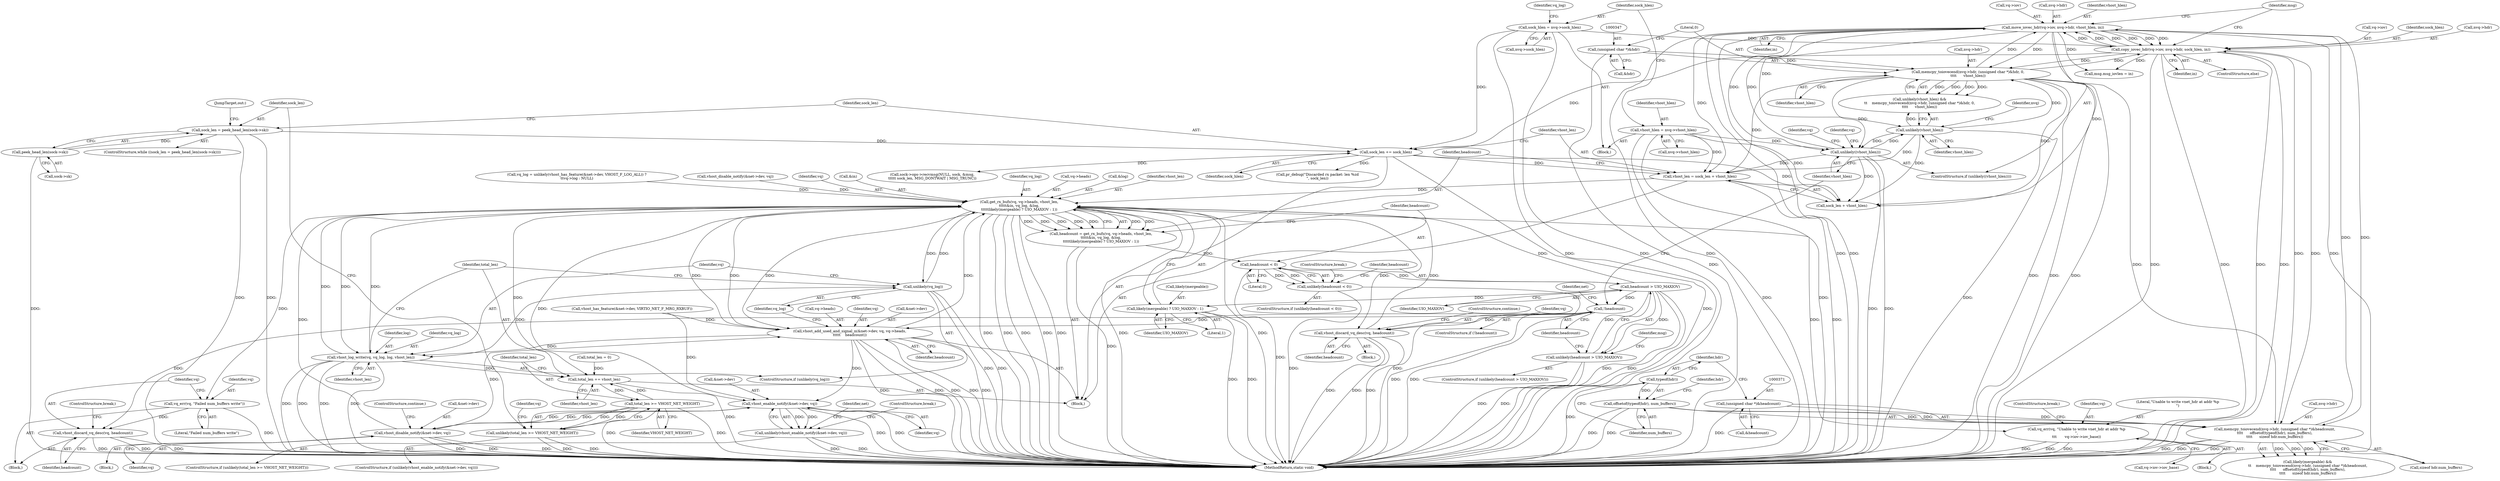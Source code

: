 digraph "0_linux_d8316f3991d207fe32881a9ac20241be8fa2bad0_0@integer" {
"1000210" [label="(Call,vhost_len = sock_len + vhost_hlen)"];
"1000207" [label="(Call,sock_len += sock_hlen)"];
"1000299" [label="(Call,copy_iovec_hdr(vq->iov, nvq->hdr, sock_hlen, in))"];
"1000289" [label="(Call,move_iovec_hdr(vq->iov, nvq->hdr, vhost_hlen, in))"];
"1000342" [label="(Call,memcpy_toiovecend(nvq->hdr, (unsigned char *)&hdr, 0,\n\t\t\t\t      vhost_hlen))"];
"1000346" [label="(Call,(unsigned char *)&hdr)"];
"1000340" [label="(Call,unlikely(vhost_hlen))"];
"1000287" [label="(Call,unlikely((vhost_hlen)))"];
"1000167" [label="(Call,vhost_hlen = nvq->vhost_hlen)"];
"1000366" [label="(Call,memcpy_toiovecend(nvq->hdr, (unsigned char *)&headcount,\n\t\t\t\t      offsetof(typeof(hdr), num_buffers),\n\t\t\t\t      sizeof hdr.num_buffers))"];
"1000370" [label="(Call,(unsigned char *)&headcount)"];
"1000374" [label="(Call,offsetof(typeof(hdr), num_buffers))"];
"1000375" [label="(Call,typeof(hdr))"];
"1000172" [label="(Call,sock_hlen = nvq->sock_hlen)"];
"1000200" [label="(Call,sock_len = peek_head_len(sock->sk))"];
"1000202" [label="(Call,peek_head_len(sock->sk))"];
"1000217" [label="(Call,get_rx_bufs(vq, vq->heads, vhost_len,\n\t\t\t\t\t&in, vq_log, &log,\n\t\t\t\t\tlikely(mergeable) ? UIO_MAXIOV : 1))"];
"1000215" [label="(Call,headcount = get_rx_bufs(vq, vq->heads, vhost_len,\n\t\t\t\t\t&in, vq_log, &log,\n\t\t\t\t\tlikely(mergeable) ? UIO_MAXIOV : 1))"];
"1000235" [label="(Call,headcount < 0)"];
"1000234" [label="(Call,unlikely(headcount < 0))"];
"1000241" [label="(Call,headcount > UIO_MAXIOV)"];
"1000228" [label="(Call,likely(mergeable) ? UIO_MAXIOV : 1)"];
"1000240" [label="(Call,unlikely(headcount > UIO_MAXIOV))"];
"1000266" [label="(Call,!headcount)"];
"1000334" [label="(Call,vhost_discard_vq_desc(vq, headcount))"];
"1000386" [label="(Call,vhost_discard_vq_desc(vq, headcount))"];
"1000390" [label="(Call,vhost_add_used_and_signal_n(&net->dev, vq, vq->heads,\n\t\t\t\t\t    headcount))"];
"1000271" [label="(Call,vhost_enable_notify(&net->dev, vq))"];
"1000270" [label="(Call,unlikely(vhost_enable_notify(&net->dev, vq)))"];
"1000278" [label="(Call,vhost_disable_notify(&net->dev, vq))"];
"1000403" [label="(Call,vhost_log_write(vq, vq_log, log, vhost_len))"];
"1000408" [label="(Call,total_len += vhost_len)"];
"1000413" [label="(Call,total_len >= VHOST_NET_WEIGHT)"];
"1000412" [label="(Call,unlikely(total_len >= VHOST_NET_WEIGHT))"];
"1000353" [label="(Call,vq_err(vq, \"Unable to write vnet_hdr at addr %p\n\",\n\t\t\t       vq->iov->iov_base))"];
"1000383" [label="(Call,vq_err(vq, \"Failed num_buffers write\"))"];
"1000401" [label="(Call,unlikely(vq_log))"];
"1000414" [label="(Identifier,total_len)"];
"1000340" [label="(Call,unlikely(vhost_hlen))"];
"1000225" [label="(Identifier,vq_log)"];
"1000382" [label="(Block,)"];
"1000276" [label="(Identifier,vq)"];
"1000172" [label="(Call,sock_hlen = nvq->sock_hlen)"];
"1000281" [label="(Identifier,net)"];
"1000113" [label="(Block,)"];
"1000178" [label="(Identifier,vq_log)"];
"1000270" [label="(Call,unlikely(vhost_enable_notify(&net->dev, vq)))"];
"1000234" [label="(Call,unlikely(headcount < 0))"];
"1000351" [label="(Identifier,vhost_hlen)"];
"1000219" [label="(Call,vq->heads)"];
"1000271" [label="(Call,vhost_enable_notify(&net->dev, vq))"];
"1000334" [label="(Call,vhost_discard_vq_desc(vq, headcount))"];
"1000378" [label="(Call,sizeof hdr.num_buffers)"];
"1000215" [label="(Call,headcount = get_rx_bufs(vq, vq->heads, vhost_len,\n\t\t\t\t\t&in, vq_log, &log,\n\t\t\t\t\tlikely(mergeable) ? UIO_MAXIOV : 1))"];
"1000242" [label="(Identifier,headcount)"];
"1000423" [label="(JumpTarget,out:)"];
"1000407" [label="(Identifier,vhost_len)"];
"1000388" [label="(Identifier,headcount)"];
"1000212" [label="(Call,sock_len + vhost_hlen)"];
"1000355" [label="(Literal,\"Unable to write vnet_hdr at addr %p\n\")"];
"1000403" [label="(Call,vhost_log_write(vq, vq_log, log, vhost_len))"];
"1000226" [label="(Call,&log)"];
"1000384" [label="(Identifier,vq)"];
"1000285" [label="(ControlStructure,break;)"];
"1000377" [label="(Identifier,num_buffers)"];
"1000406" [label="(Identifier,log)"];
"1000361" [label="(ControlStructure,break;)"];
"1000387" [label="(Identifier,vq)"];
"1000243" [label="(Identifier,UIO_MAXIOV)"];
"1000367" [label="(Call,nvq->hdr)"];
"1000240" [label="(Call,unlikely(headcount > UIO_MAXIOV))"];
"1000222" [label="(Identifier,vhost_len)"];
"1000207" [label="(Call,sock_len += sock_hlen)"];
"1000247" [label="(Identifier,msg)"];
"1000279" [label="(Call,&net->dev)"];
"1000289" [label="(Call,move_iovec_hdr(vq->iov, nvq->hdr, vhost_hlen, in))"];
"1000193" [label="(Call,vhost_has_feature(&net->dev, VIRTIO_NET_F_MRG_RXBUF))"];
"1000342" [label="(Call,memcpy_toiovecend(nvq->hdr, (unsigned char *)&hdr, 0,\n\t\t\t\t      vhost_hlen))"];
"1000216" [label="(Identifier,headcount)"];
"1000372" [label="(Call,&headcount)"];
"1000239" [label="(ControlStructure,if (unlikely(headcount > UIO_MAXIOV)))"];
"1000415" [label="(Identifier,VHOST_NET_WEIGHT)"];
"1000177" [label="(Call,vq_log = unlikely(vhost_has_feature(&net->dev, VHOST_F_LOG_ALL)) ?\n\t\tvq->log : NULL)"];
"1000168" [label="(Identifier,vhost_hlen)"];
"1000401" [label="(Call,unlikely(vq_log))"];
"1000429" [label="(MethodReturn,static void)"];
"1000375" [label="(Call,typeof(hdr))"];
"1000161" [label="(Call,vhost_disable_notify(&net->dev, vq))"];
"1000356" [label="(Call,vq->iov->iov_base)"];
"1000286" [label="(ControlStructure,if (unlikely((vhost_hlen))))"];
"1000269" [label="(ControlStructure,if (unlikely(vhost_enable_notify(&net->dev, vq))))"];
"1000315" [label="(Call,sock->ops->recvmsg(NULL, sock, &msg,\n\t\t\t\t\t sock_len, MSG_DONTWAIT | MSG_TRUNC))"];
"1000370" [label="(Call,(unsigned char *)&headcount)"];
"1000267" [label="(Identifier,headcount)"];
"1000374" [label="(Call,offsetof(typeof(hdr), num_buffers))"];
"1000408" [label="(Call,total_len += vhost_len)"];
"1000203" [label="(Call,sock->sk)"];
"1000297" [label="(Identifier,in)"];
"1000350" [label="(Literal,0)"];
"1000396" [label="(Call,vq->heads)"];
"1000278" [label="(Call,vhost_disable_notify(&net->dev, vq))"];
"1000383" [label="(Call,vq_err(vq, \"Failed num_buffers write\"))"];
"1000206" [label="(Block,)"];
"1000228" [label="(Call,likely(mergeable) ? UIO_MAXIOV : 1)"];
"1000236" [label="(Identifier,headcount)"];
"1000277" [label="(Block,)"];
"1000411" [label="(ControlStructure,if (unlikely(total_len >= VHOST_NET_WEIGHT)))"];
"1000343" [label="(Call,nvq->hdr)"];
"1000233" [label="(ControlStructure,if (unlikely(headcount < 0)))"];
"1000363" [label="(Call,likely(mergeable) &&\n\t\t    memcpy_toiovecend(nvq->hdr, (unsigned char *)&headcount,\n\t\t\t\t      offsetof(typeof(hdr), num_buffers),\n\t\t\t\t      sizeof hdr.num_buffers))"];
"1000232" [label="(Literal,1)"];
"1000335" [label="(Identifier,vq)"];
"1000274" [label="(Identifier,net)"];
"1000218" [label="(Identifier,vq)"];
"1000380" [label="(Identifier,hdr)"];
"1000266" [label="(Call,!headcount)"];
"1000235" [label="(Call,headcount < 0)"];
"1000308" [label="(Call,msg.msg_iovlen = in)"];
"1000238" [label="(ControlStructure,break;)"];
"1000420" [label="(Identifier,vq)"];
"1000376" [label="(Identifier,hdr)"];
"1000209" [label="(Identifier,sock_hlen)"];
"1000200" [label="(Call,sock_len = peek_head_len(sock->sk))"];
"1000261" [label="(Call,pr_debug(\"Discarded rx packet: len %zd\n\", sock_len))"];
"1000353" [label="(Call,vq_err(vq, \"Unable to write vnet_hdr at addr %p\n\",\n\t\t\t       vq->iov->iov_base))"];
"1000136" [label="(Call,total_len = 0)"];
"1000307" [label="(Identifier,in)"];
"1000410" [label="(Identifier,vhost_len)"];
"1000229" [label="(Call,likely(mergeable))"];
"1000405" [label="(Identifier,vq_log)"];
"1000348" [label="(Call,&hdr)"];
"1000272" [label="(Call,&net->dev)"];
"1000341" [label="(Identifier,vhost_hlen)"];
"1000300" [label="(Call,vq->iov)"];
"1000339" [label="(Call,unlikely(vhost_hlen) &&\n\t\t    memcpy_toiovecend(nvq->hdr, (unsigned char *)&hdr, 0,\n\t\t\t\t      vhost_hlen))"];
"1000293" [label="(Call,nvq->hdr)"];
"1000389" [label="(ControlStructure,break;)"];
"1000409" [label="(Identifier,total_len)"];
"1000306" [label="(Identifier,sock_hlen)"];
"1000283" [label="(Identifier,vq)"];
"1000301" [label="(Identifier,vq)"];
"1000241" [label="(Call,headcount > UIO_MAXIOV)"];
"1000346" [label="(Call,(unsigned char *)&hdr)"];
"1000223" [label="(Call,&in)"];
"1000208" [label="(Identifier,sock_len)"];
"1000413" [label="(Call,total_len >= VHOST_NET_WEIGHT)"];
"1000354" [label="(Identifier,vq)"];
"1000211" [label="(Identifier,vhost_len)"];
"1000329" [label="(Block,)"];
"1000296" [label="(Identifier,vhost_hlen)"];
"1000290" [label="(Call,vq->iov)"];
"1000352" [label="(Block,)"];
"1000231" [label="(Identifier,UIO_MAXIOV)"];
"1000336" [label="(Identifier,headcount)"];
"1000201" [label="(Identifier,sock_len)"];
"1000402" [label="(Identifier,vq_log)"];
"1000291" [label="(Identifier,vq)"];
"1000299" [label="(Call,copy_iovec_hdr(vq->iov, nvq->hdr, sock_hlen, in))"];
"1000399" [label="(Identifier,headcount)"];
"1000298" [label="(ControlStructure,else)"];
"1000310" [label="(Identifier,msg)"];
"1000265" [label="(ControlStructure,if (!headcount))"];
"1000303" [label="(Call,nvq->hdr)"];
"1000202" [label="(Call,peek_head_len(sock->sk))"];
"1000412" [label="(Call,unlikely(total_len >= VHOST_NET_WEIGHT))"];
"1000169" [label="(Call,nvq->vhost_hlen)"];
"1000395" [label="(Identifier,vq)"];
"1000199" [label="(ControlStructure,while ((sock_len = peek_head_len(sock->sk))))"];
"1000404" [label="(Identifier,vq)"];
"1000386" [label="(Call,vhost_discard_vq_desc(vq, headcount))"];
"1000284" [label="(ControlStructure,continue;)"];
"1000390" [label="(Call,vhost_add_used_and_signal_n(&net->dev, vq, vq->heads,\n\t\t\t\t\t    headcount))"];
"1000174" [label="(Call,nvq->sock_hlen)"];
"1000391" [label="(Call,&net->dev)"];
"1000337" [label="(ControlStructure,continue;)"];
"1000210" [label="(Call,vhost_len = sock_len + vhost_hlen)"];
"1000237" [label="(Literal,0)"];
"1000344" [label="(Identifier,nvq)"];
"1000217" [label="(Call,get_rx_bufs(vq, vq->heads, vhost_len,\n\t\t\t\t\t&in, vq_log, &log,\n\t\t\t\t\tlikely(mergeable) ? UIO_MAXIOV : 1))"];
"1000366" [label="(Call,memcpy_toiovecend(nvq->hdr, (unsigned char *)&headcount,\n\t\t\t\t      offsetof(typeof(hdr), num_buffers),\n\t\t\t\t      sizeof hdr.num_buffers))"];
"1000385" [label="(Literal,\"Failed num_buffers write\")"];
"1000287" [label="(Call,unlikely((vhost_hlen)))"];
"1000173" [label="(Identifier,sock_hlen)"];
"1000167" [label="(Call,vhost_hlen = nvq->vhost_hlen)"];
"1000400" [label="(ControlStructure,if (unlikely(vq_log)))"];
"1000288" [label="(Identifier,vhost_hlen)"];
"1000210" -> "1000206"  [label="AST: "];
"1000210" -> "1000212"  [label="CFG: "];
"1000211" -> "1000210"  [label="AST: "];
"1000212" -> "1000210"  [label="AST: "];
"1000216" -> "1000210"  [label="CFG: "];
"1000210" -> "1000429"  [label="DDG: "];
"1000207" -> "1000210"  [label="DDG: "];
"1000167" -> "1000210"  [label="DDG: "];
"1000342" -> "1000210"  [label="DDG: "];
"1000289" -> "1000210"  [label="DDG: "];
"1000287" -> "1000210"  [label="DDG: "];
"1000340" -> "1000210"  [label="DDG: "];
"1000210" -> "1000217"  [label="DDG: "];
"1000207" -> "1000206"  [label="AST: "];
"1000207" -> "1000209"  [label="CFG: "];
"1000208" -> "1000207"  [label="AST: "];
"1000209" -> "1000207"  [label="AST: "];
"1000211" -> "1000207"  [label="CFG: "];
"1000207" -> "1000429"  [label="DDG: "];
"1000299" -> "1000207"  [label="DDG: "];
"1000172" -> "1000207"  [label="DDG: "];
"1000200" -> "1000207"  [label="DDG: "];
"1000207" -> "1000212"  [label="DDG: "];
"1000207" -> "1000261"  [label="DDG: "];
"1000207" -> "1000315"  [label="DDG: "];
"1000299" -> "1000298"  [label="AST: "];
"1000299" -> "1000307"  [label="CFG: "];
"1000300" -> "1000299"  [label="AST: "];
"1000303" -> "1000299"  [label="AST: "];
"1000306" -> "1000299"  [label="AST: "];
"1000307" -> "1000299"  [label="AST: "];
"1000310" -> "1000299"  [label="CFG: "];
"1000299" -> "1000429"  [label="DDG: "];
"1000299" -> "1000429"  [label="DDG: "];
"1000299" -> "1000429"  [label="DDG: "];
"1000299" -> "1000429"  [label="DDG: "];
"1000299" -> "1000289"  [label="DDG: "];
"1000299" -> "1000289"  [label="DDG: "];
"1000299" -> "1000289"  [label="DDG: "];
"1000289" -> "1000299"  [label="DDG: "];
"1000289" -> "1000299"  [label="DDG: "];
"1000289" -> "1000299"  [label="DDG: "];
"1000342" -> "1000299"  [label="DDG: "];
"1000366" -> "1000299"  [label="DDG: "];
"1000172" -> "1000299"  [label="DDG: "];
"1000299" -> "1000308"  [label="DDG: "];
"1000299" -> "1000342"  [label="DDG: "];
"1000299" -> "1000366"  [label="DDG: "];
"1000289" -> "1000286"  [label="AST: "];
"1000289" -> "1000297"  [label="CFG: "];
"1000290" -> "1000289"  [label="AST: "];
"1000293" -> "1000289"  [label="AST: "];
"1000296" -> "1000289"  [label="AST: "];
"1000297" -> "1000289"  [label="AST: "];
"1000310" -> "1000289"  [label="CFG: "];
"1000289" -> "1000429"  [label="DDG: "];
"1000289" -> "1000429"  [label="DDG: "];
"1000289" -> "1000429"  [label="DDG: "];
"1000289" -> "1000429"  [label="DDG: "];
"1000289" -> "1000212"  [label="DDG: "];
"1000289" -> "1000287"  [label="DDG: "];
"1000342" -> "1000289"  [label="DDG: "];
"1000366" -> "1000289"  [label="DDG: "];
"1000287" -> "1000289"  [label="DDG: "];
"1000289" -> "1000308"  [label="DDG: "];
"1000289" -> "1000340"  [label="DDG: "];
"1000289" -> "1000342"  [label="DDG: "];
"1000289" -> "1000366"  [label="DDG: "];
"1000342" -> "1000339"  [label="AST: "];
"1000342" -> "1000351"  [label="CFG: "];
"1000343" -> "1000342"  [label="AST: "];
"1000346" -> "1000342"  [label="AST: "];
"1000350" -> "1000342"  [label="AST: "];
"1000351" -> "1000342"  [label="AST: "];
"1000339" -> "1000342"  [label="CFG: "];
"1000342" -> "1000429"  [label="DDG: "];
"1000342" -> "1000429"  [label="DDG: "];
"1000342" -> "1000429"  [label="DDG: "];
"1000342" -> "1000212"  [label="DDG: "];
"1000342" -> "1000287"  [label="DDG: "];
"1000342" -> "1000339"  [label="DDG: "];
"1000342" -> "1000339"  [label="DDG: "];
"1000342" -> "1000339"  [label="DDG: "];
"1000342" -> "1000339"  [label="DDG: "];
"1000346" -> "1000342"  [label="DDG: "];
"1000340" -> "1000342"  [label="DDG: "];
"1000342" -> "1000366"  [label="DDG: "];
"1000346" -> "1000348"  [label="CFG: "];
"1000347" -> "1000346"  [label="AST: "];
"1000348" -> "1000346"  [label="AST: "];
"1000350" -> "1000346"  [label="CFG: "];
"1000346" -> "1000429"  [label="DDG: "];
"1000340" -> "1000339"  [label="AST: "];
"1000340" -> "1000341"  [label="CFG: "];
"1000341" -> "1000340"  [label="AST: "];
"1000344" -> "1000340"  [label="CFG: "];
"1000339" -> "1000340"  [label="CFG: "];
"1000340" -> "1000429"  [label="DDG: "];
"1000340" -> "1000212"  [label="DDG: "];
"1000340" -> "1000287"  [label="DDG: "];
"1000340" -> "1000339"  [label="DDG: "];
"1000287" -> "1000340"  [label="DDG: "];
"1000287" -> "1000286"  [label="AST: "];
"1000287" -> "1000288"  [label="CFG: "];
"1000288" -> "1000287"  [label="AST: "];
"1000291" -> "1000287"  [label="CFG: "];
"1000301" -> "1000287"  [label="CFG: "];
"1000287" -> "1000429"  [label="DDG: "];
"1000287" -> "1000429"  [label="DDG: "];
"1000287" -> "1000212"  [label="DDG: "];
"1000167" -> "1000287"  [label="DDG: "];
"1000167" -> "1000113"  [label="AST: "];
"1000167" -> "1000169"  [label="CFG: "];
"1000168" -> "1000167"  [label="AST: "];
"1000169" -> "1000167"  [label="AST: "];
"1000173" -> "1000167"  [label="CFG: "];
"1000167" -> "1000429"  [label="DDG: "];
"1000167" -> "1000429"  [label="DDG: "];
"1000167" -> "1000212"  [label="DDG: "];
"1000366" -> "1000363"  [label="AST: "];
"1000366" -> "1000378"  [label="CFG: "];
"1000367" -> "1000366"  [label="AST: "];
"1000370" -> "1000366"  [label="AST: "];
"1000374" -> "1000366"  [label="AST: "];
"1000378" -> "1000366"  [label="AST: "];
"1000363" -> "1000366"  [label="CFG: "];
"1000366" -> "1000429"  [label="DDG: "];
"1000366" -> "1000429"  [label="DDG: "];
"1000366" -> "1000429"  [label="DDG: "];
"1000366" -> "1000363"  [label="DDG: "];
"1000366" -> "1000363"  [label="DDG: "];
"1000366" -> "1000363"  [label="DDG: "];
"1000370" -> "1000366"  [label="DDG: "];
"1000374" -> "1000366"  [label="DDG: "];
"1000374" -> "1000366"  [label="DDG: "];
"1000370" -> "1000372"  [label="CFG: "];
"1000371" -> "1000370"  [label="AST: "];
"1000372" -> "1000370"  [label="AST: "];
"1000376" -> "1000370"  [label="CFG: "];
"1000370" -> "1000429"  [label="DDG: "];
"1000374" -> "1000377"  [label="CFG: "];
"1000375" -> "1000374"  [label="AST: "];
"1000377" -> "1000374"  [label="AST: "];
"1000380" -> "1000374"  [label="CFG: "];
"1000374" -> "1000429"  [label="DDG: "];
"1000374" -> "1000429"  [label="DDG: "];
"1000375" -> "1000374"  [label="DDG: "];
"1000375" -> "1000376"  [label="CFG: "];
"1000376" -> "1000375"  [label="AST: "];
"1000377" -> "1000375"  [label="CFG: "];
"1000375" -> "1000429"  [label="DDG: "];
"1000172" -> "1000113"  [label="AST: "];
"1000172" -> "1000174"  [label="CFG: "];
"1000173" -> "1000172"  [label="AST: "];
"1000174" -> "1000172"  [label="AST: "];
"1000178" -> "1000172"  [label="CFG: "];
"1000172" -> "1000429"  [label="DDG: "];
"1000172" -> "1000429"  [label="DDG: "];
"1000200" -> "1000199"  [label="AST: "];
"1000200" -> "1000202"  [label="CFG: "];
"1000201" -> "1000200"  [label="AST: "];
"1000202" -> "1000200"  [label="AST: "];
"1000208" -> "1000200"  [label="CFG: "];
"1000423" -> "1000200"  [label="CFG: "];
"1000200" -> "1000429"  [label="DDG: "];
"1000200" -> "1000429"  [label="DDG: "];
"1000202" -> "1000200"  [label="DDG: "];
"1000202" -> "1000203"  [label="CFG: "];
"1000203" -> "1000202"  [label="AST: "];
"1000202" -> "1000429"  [label="DDG: "];
"1000217" -> "1000215"  [label="AST: "];
"1000217" -> "1000228"  [label="CFG: "];
"1000218" -> "1000217"  [label="AST: "];
"1000219" -> "1000217"  [label="AST: "];
"1000222" -> "1000217"  [label="AST: "];
"1000223" -> "1000217"  [label="AST: "];
"1000225" -> "1000217"  [label="AST: "];
"1000226" -> "1000217"  [label="AST: "];
"1000228" -> "1000217"  [label="AST: "];
"1000215" -> "1000217"  [label="CFG: "];
"1000217" -> "1000429"  [label="DDG: "];
"1000217" -> "1000429"  [label="DDG: "];
"1000217" -> "1000429"  [label="DDG: "];
"1000217" -> "1000429"  [label="DDG: "];
"1000217" -> "1000429"  [label="DDG: "];
"1000217" -> "1000429"  [label="DDG: "];
"1000217" -> "1000429"  [label="DDG: "];
"1000217" -> "1000215"  [label="DDG: "];
"1000217" -> "1000215"  [label="DDG: "];
"1000217" -> "1000215"  [label="DDG: "];
"1000217" -> "1000215"  [label="DDG: "];
"1000217" -> "1000215"  [label="DDG: "];
"1000217" -> "1000215"  [label="DDG: "];
"1000217" -> "1000215"  [label="DDG: "];
"1000403" -> "1000217"  [label="DDG: "];
"1000403" -> "1000217"  [label="DDG: "];
"1000161" -> "1000217"  [label="DDG: "];
"1000278" -> "1000217"  [label="DDG: "];
"1000334" -> "1000217"  [label="DDG: "];
"1000390" -> "1000217"  [label="DDG: "];
"1000390" -> "1000217"  [label="DDG: "];
"1000177" -> "1000217"  [label="DDG: "];
"1000401" -> "1000217"  [label="DDG: "];
"1000241" -> "1000217"  [label="DDG: "];
"1000217" -> "1000271"  [label="DDG: "];
"1000217" -> "1000334"  [label="DDG: "];
"1000217" -> "1000353"  [label="DDG: "];
"1000217" -> "1000383"  [label="DDG: "];
"1000217" -> "1000390"  [label="DDG: "];
"1000217" -> "1000390"  [label="DDG: "];
"1000217" -> "1000401"  [label="DDG: "];
"1000217" -> "1000403"  [label="DDG: "];
"1000217" -> "1000408"  [label="DDG: "];
"1000215" -> "1000206"  [label="AST: "];
"1000216" -> "1000215"  [label="AST: "];
"1000236" -> "1000215"  [label="CFG: "];
"1000215" -> "1000429"  [label="DDG: "];
"1000215" -> "1000235"  [label="DDG: "];
"1000235" -> "1000234"  [label="AST: "];
"1000235" -> "1000237"  [label="CFG: "];
"1000236" -> "1000235"  [label="AST: "];
"1000237" -> "1000235"  [label="AST: "];
"1000234" -> "1000235"  [label="CFG: "];
"1000235" -> "1000429"  [label="DDG: "];
"1000235" -> "1000234"  [label="DDG: "];
"1000235" -> "1000234"  [label="DDG: "];
"1000235" -> "1000241"  [label="DDG: "];
"1000234" -> "1000233"  [label="AST: "];
"1000238" -> "1000234"  [label="CFG: "];
"1000242" -> "1000234"  [label="CFG: "];
"1000234" -> "1000429"  [label="DDG: "];
"1000234" -> "1000429"  [label="DDG: "];
"1000241" -> "1000240"  [label="AST: "];
"1000241" -> "1000243"  [label="CFG: "];
"1000242" -> "1000241"  [label="AST: "];
"1000243" -> "1000241"  [label="AST: "];
"1000240" -> "1000241"  [label="CFG: "];
"1000241" -> "1000429"  [label="DDG: "];
"1000241" -> "1000429"  [label="DDG: "];
"1000241" -> "1000228"  [label="DDG: "];
"1000241" -> "1000240"  [label="DDG: "];
"1000241" -> "1000240"  [label="DDG: "];
"1000241" -> "1000266"  [label="DDG: "];
"1000228" -> "1000231"  [label="CFG: "];
"1000228" -> "1000232"  [label="CFG: "];
"1000229" -> "1000228"  [label="AST: "];
"1000231" -> "1000228"  [label="AST: "];
"1000232" -> "1000228"  [label="AST: "];
"1000228" -> "1000429"  [label="DDG: "];
"1000228" -> "1000429"  [label="DDG: "];
"1000240" -> "1000239"  [label="AST: "];
"1000247" -> "1000240"  [label="CFG: "];
"1000267" -> "1000240"  [label="CFG: "];
"1000240" -> "1000429"  [label="DDG: "];
"1000240" -> "1000429"  [label="DDG: "];
"1000266" -> "1000265"  [label="AST: "];
"1000266" -> "1000267"  [label="CFG: "];
"1000267" -> "1000266"  [label="AST: "];
"1000274" -> "1000266"  [label="CFG: "];
"1000288" -> "1000266"  [label="CFG: "];
"1000266" -> "1000429"  [label="DDG: "];
"1000266" -> "1000429"  [label="DDG: "];
"1000266" -> "1000334"  [label="DDG: "];
"1000266" -> "1000386"  [label="DDG: "];
"1000266" -> "1000390"  [label="DDG: "];
"1000334" -> "1000329"  [label="AST: "];
"1000334" -> "1000336"  [label="CFG: "];
"1000335" -> "1000334"  [label="AST: "];
"1000336" -> "1000334"  [label="AST: "];
"1000337" -> "1000334"  [label="CFG: "];
"1000334" -> "1000429"  [label="DDG: "];
"1000334" -> "1000429"  [label="DDG: "];
"1000334" -> "1000429"  [label="DDG: "];
"1000386" -> "1000382"  [label="AST: "];
"1000386" -> "1000388"  [label="CFG: "];
"1000387" -> "1000386"  [label="AST: "];
"1000388" -> "1000386"  [label="AST: "];
"1000389" -> "1000386"  [label="CFG: "];
"1000386" -> "1000429"  [label="DDG: "];
"1000386" -> "1000429"  [label="DDG: "];
"1000386" -> "1000429"  [label="DDG: "];
"1000383" -> "1000386"  [label="DDG: "];
"1000390" -> "1000206"  [label="AST: "];
"1000390" -> "1000399"  [label="CFG: "];
"1000391" -> "1000390"  [label="AST: "];
"1000395" -> "1000390"  [label="AST: "];
"1000396" -> "1000390"  [label="AST: "];
"1000399" -> "1000390"  [label="AST: "];
"1000402" -> "1000390"  [label="CFG: "];
"1000390" -> "1000429"  [label="DDG: "];
"1000390" -> "1000429"  [label="DDG: "];
"1000390" -> "1000429"  [label="DDG: "];
"1000390" -> "1000429"  [label="DDG: "];
"1000390" -> "1000429"  [label="DDG: "];
"1000390" -> "1000271"  [label="DDG: "];
"1000193" -> "1000390"  [label="DDG: "];
"1000278" -> "1000390"  [label="DDG: "];
"1000390" -> "1000403"  [label="DDG: "];
"1000271" -> "1000270"  [label="AST: "];
"1000271" -> "1000276"  [label="CFG: "];
"1000272" -> "1000271"  [label="AST: "];
"1000276" -> "1000271"  [label="AST: "];
"1000270" -> "1000271"  [label="CFG: "];
"1000271" -> "1000429"  [label="DDG: "];
"1000271" -> "1000429"  [label="DDG: "];
"1000271" -> "1000270"  [label="DDG: "];
"1000271" -> "1000270"  [label="DDG: "];
"1000193" -> "1000271"  [label="DDG: "];
"1000278" -> "1000271"  [label="DDG: "];
"1000271" -> "1000278"  [label="DDG: "];
"1000271" -> "1000278"  [label="DDG: "];
"1000270" -> "1000269"  [label="AST: "];
"1000281" -> "1000270"  [label="CFG: "];
"1000285" -> "1000270"  [label="CFG: "];
"1000270" -> "1000429"  [label="DDG: "];
"1000270" -> "1000429"  [label="DDG: "];
"1000278" -> "1000277"  [label="AST: "];
"1000278" -> "1000283"  [label="CFG: "];
"1000279" -> "1000278"  [label="AST: "];
"1000283" -> "1000278"  [label="AST: "];
"1000284" -> "1000278"  [label="CFG: "];
"1000278" -> "1000429"  [label="DDG: "];
"1000278" -> "1000429"  [label="DDG: "];
"1000278" -> "1000429"  [label="DDG: "];
"1000403" -> "1000400"  [label="AST: "];
"1000403" -> "1000407"  [label="CFG: "];
"1000404" -> "1000403"  [label="AST: "];
"1000405" -> "1000403"  [label="AST: "];
"1000406" -> "1000403"  [label="AST: "];
"1000407" -> "1000403"  [label="AST: "];
"1000409" -> "1000403"  [label="CFG: "];
"1000403" -> "1000429"  [label="DDG: "];
"1000403" -> "1000429"  [label="DDG: "];
"1000403" -> "1000429"  [label="DDG: "];
"1000403" -> "1000429"  [label="DDG: "];
"1000401" -> "1000403"  [label="DDG: "];
"1000403" -> "1000408"  [label="DDG: "];
"1000408" -> "1000206"  [label="AST: "];
"1000408" -> "1000410"  [label="CFG: "];
"1000409" -> "1000408"  [label="AST: "];
"1000410" -> "1000408"  [label="AST: "];
"1000414" -> "1000408"  [label="CFG: "];
"1000408" -> "1000429"  [label="DDG: "];
"1000413" -> "1000408"  [label="DDG: "];
"1000136" -> "1000408"  [label="DDG: "];
"1000408" -> "1000413"  [label="DDG: "];
"1000413" -> "1000412"  [label="AST: "];
"1000413" -> "1000415"  [label="CFG: "];
"1000414" -> "1000413"  [label="AST: "];
"1000415" -> "1000413"  [label="AST: "];
"1000412" -> "1000413"  [label="CFG: "];
"1000413" -> "1000429"  [label="DDG: "];
"1000413" -> "1000429"  [label="DDG: "];
"1000413" -> "1000412"  [label="DDG: "];
"1000413" -> "1000412"  [label="DDG: "];
"1000412" -> "1000411"  [label="AST: "];
"1000201" -> "1000412"  [label="CFG: "];
"1000420" -> "1000412"  [label="CFG: "];
"1000412" -> "1000429"  [label="DDG: "];
"1000412" -> "1000429"  [label="DDG: "];
"1000353" -> "1000352"  [label="AST: "];
"1000353" -> "1000356"  [label="CFG: "];
"1000354" -> "1000353"  [label="AST: "];
"1000355" -> "1000353"  [label="AST: "];
"1000356" -> "1000353"  [label="AST: "];
"1000361" -> "1000353"  [label="CFG: "];
"1000353" -> "1000429"  [label="DDG: "];
"1000353" -> "1000429"  [label="DDG: "];
"1000353" -> "1000429"  [label="DDG: "];
"1000383" -> "1000382"  [label="AST: "];
"1000383" -> "1000385"  [label="CFG: "];
"1000384" -> "1000383"  [label="AST: "];
"1000385" -> "1000383"  [label="AST: "];
"1000387" -> "1000383"  [label="CFG: "];
"1000383" -> "1000429"  [label="DDG: "];
"1000401" -> "1000400"  [label="AST: "];
"1000401" -> "1000402"  [label="CFG: "];
"1000402" -> "1000401"  [label="AST: "];
"1000404" -> "1000401"  [label="CFG: "];
"1000409" -> "1000401"  [label="CFG: "];
"1000401" -> "1000429"  [label="DDG: "];
"1000401" -> "1000429"  [label="DDG: "];
}
